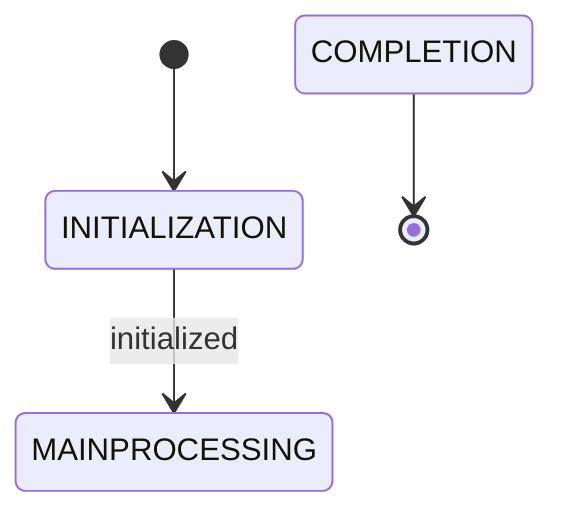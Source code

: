 stateDiagram-v2
    [*] --> INITIALIZATION

    %% INITIALIZATION (1 states)
    state INITIALIZATION

    %% MAIN PROCESSING (3 states)
    state MAINPROCESSING

    %% COMPLETION (1 states)
    state COMPLETION

    %% Transitions between composites
    INITIALIZATION --> MAINPROCESSING : initialized

    COMPLETION --> [*]